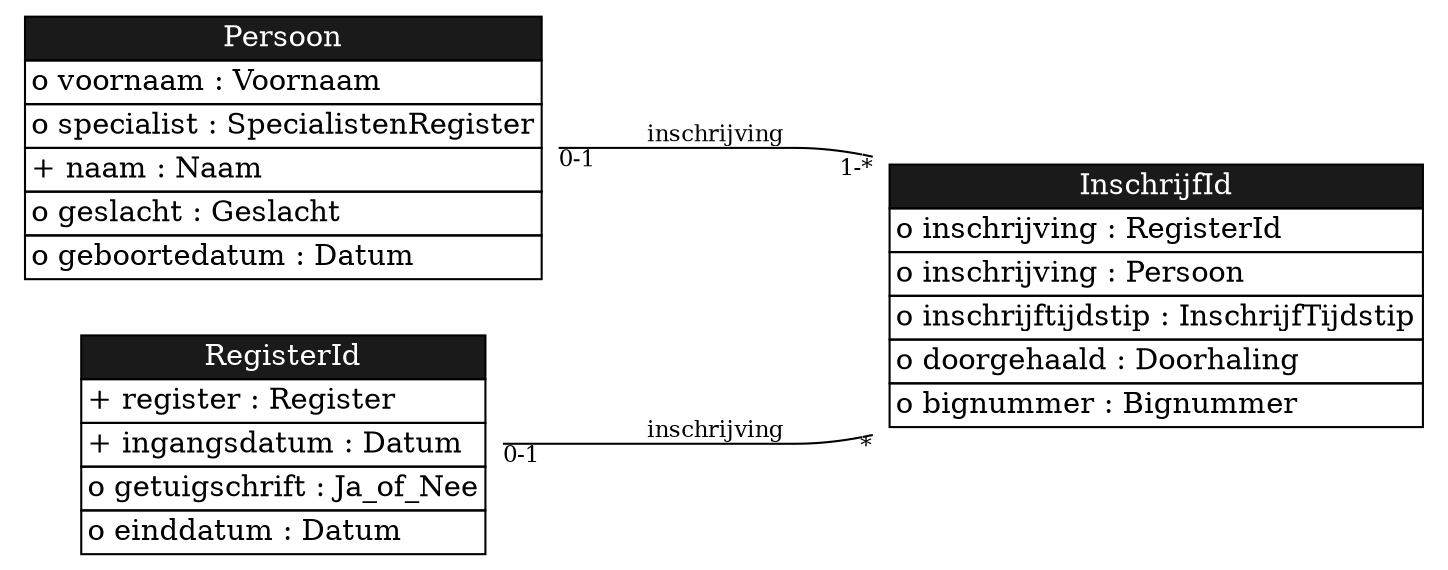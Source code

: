 digraph {
	graph [bgcolor=white,
		rankdir=LR
	];
	node [label="\N"];
	edge [fontsize=11,
		minlen=4
	];
	InschrijfId	[color=purple,
		label=<<TABLE BGCOLOR="white" COLOR="black" BORDER="0" CELLBORDER="1" CELLSPACING="0"><TR><TD BGCOLOR="gray10" COLOR="black"><FONT COLOR="white">InschrijfId</FONT></TD></TR><TR><TD ALIGN="LEFT" PORT="inschrijving">o inschrijving : RegisterId</TD></TR><TR><TD ALIGN="LEFT" PORT="inschrijving">o inschrijving : Persoon</TD></TR><TR><TD ALIGN="LEFT" PORT="inschrijftijdstip">o inschrijftijdstip : InschrijfTijdstip</TD></TR><TR><TD ALIGN="LEFT" PORT="doorgehaald">o doorgehaald : Doorhaling</TD></TR><TR><TD ALIGN="LEFT" PORT="bignummer">o bignummer : Bignummer</TD></TR></TABLE>>,
		shape=plaintext];
	Persoon	[color=purple,
		label=<<TABLE BGCOLOR="white" COLOR="black" BORDER="0" CELLBORDER="1" CELLSPACING="0"><TR><TD BGCOLOR="gray10" COLOR="black"><FONT COLOR="white">Persoon</FONT></TD></TR><TR><TD ALIGN="LEFT" PORT="voornaam">o voornaam : Voornaam</TD></TR><TR><TD ALIGN="LEFT" PORT="specialist">o specialist : SpecialistenRegister</TD></TR><TR><TD ALIGN="LEFT" PORT="naam">+ naam : Naam</TD></TR><TR><TD ALIGN="LEFT" PORT="geslacht">o geslacht : Geslacht</TD></TR><TR><TD ALIGN="LEFT" PORT="geboortedatum">o geboortedatum : Datum</TD></TR></TABLE>>,
		shape=plaintext];
	Persoon:inschrijving -> InschrijfId	[arrowhead=onone,
		headlabel="1-*",
		label=inschrijving,
		labelfloat=true,
		taillabel="0-1"];
	RegisterId	[color=purple,
		label=<<TABLE BGCOLOR="white" COLOR="black" BORDER="0" CELLBORDER="1" CELLSPACING="0"><TR><TD BGCOLOR="gray10" COLOR="black"><FONT COLOR="white">RegisterId</FONT></TD></TR><TR><TD ALIGN="LEFT" PORT="register">+ register : Register</TD></TR><TR><TD ALIGN="LEFT" PORT="ingangsdatum">+ ingangsdatum : Datum</TD></TR><TR><TD ALIGN="LEFT" PORT="getuigschrift">o getuigschrift : Ja_of_Nee</TD></TR><TR><TD ALIGN="LEFT" PORT="einddatum">o einddatum : Datum</TD></TR></TABLE>>,
		shape=plaintext];
	RegisterId:inschrijving -> InschrijfId	[arrowhead=onone,
		headlabel="*",
		label=inschrijving,
		labelfloat=true,
		taillabel="0-1"];
}
